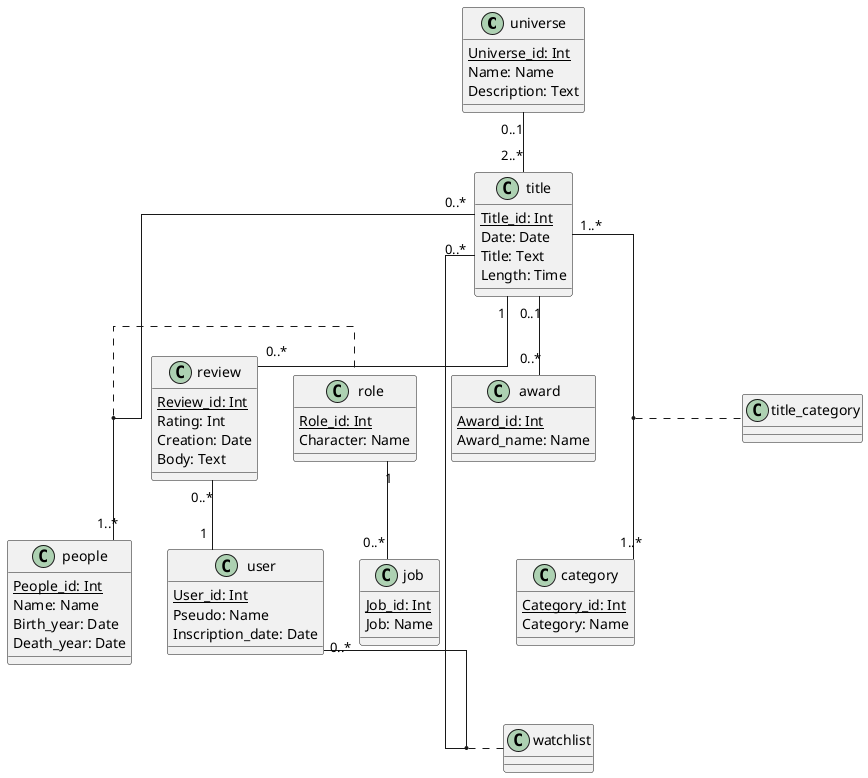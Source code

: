 @startuml
skinparam linetype ortho

class universe {
    <U>Universe_id: Int
	Name: Name
    Description: Text
}

class title {
    <U>Title_id: Int
    Date: Date
    Title: Text
    Length: Time
}

class award {
    <U>Award_id: Int
    Award_name: Name
}

class category {
		<U>Category_id: Int
    	Category: Name
}

class people {
    <U>People_id: Int
	Name: Name
    Birth_year: Date
    Death_year: Date
}

class watchlist {
}

class user {
    <U>User_id: Int
	Pseudo: Name
    Inscription_date: Date
}

class review {
    <U>Review_id: Int
    Rating: Int
    Creation: Date
    Body: Text
}

class role {
    <U>Role_id: Int
	Character: Name
}

class job {
    <U>Job_id: Int
	Job: Name
}

class title_category{
}

universe "0..1" -- "2..*" title
title "0..*" -- "1..*" people
title "1" -- "0..*" review
title "0..1" -- "0..*" award
title "1..*" -- "1..*" category
review "0..*" -- "1" user
user "0..*" -- "0..*" title
role "1" -- "0..*" job

(title, people) .. role
(title, user) .. watchlist
(title, category) .. title_category
@enduml
